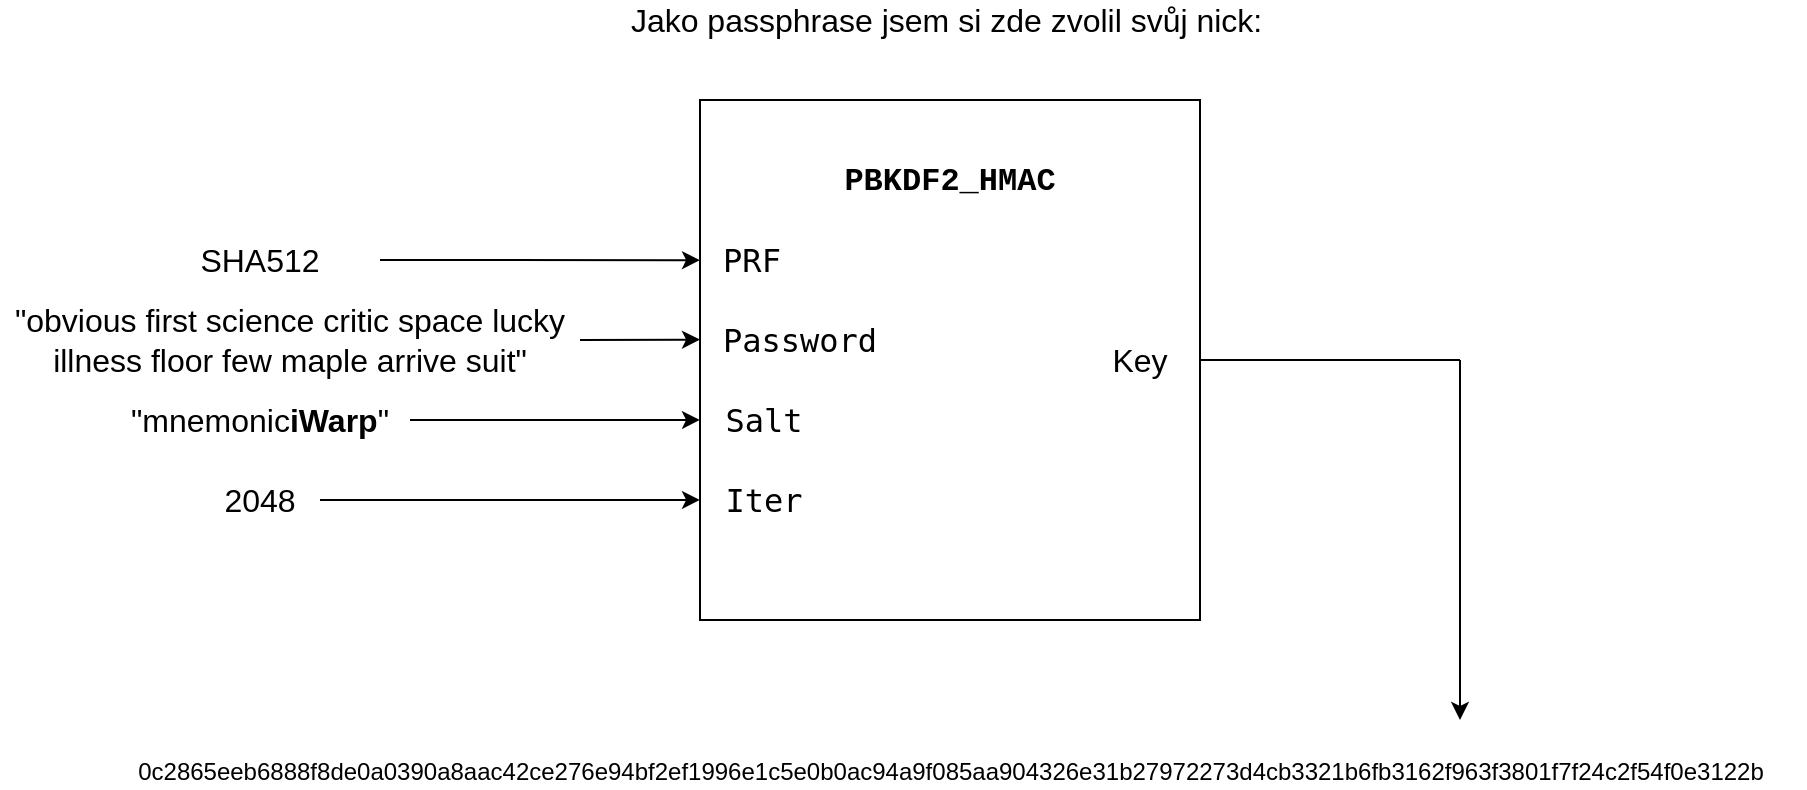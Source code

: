 <mxfile version="14.5.1" type="device"><diagram id="lM3cd9JXkfPZ450w8evN" name="Stránka-"><mxGraphModel dx="1088" dy="880" grid="1" gridSize="10" guides="1" tooltips="1" connect="1" arrows="1" fold="1" page="1" pageScale="1" pageWidth="1169" pageHeight="827" math="0" shadow="0"><root><mxCell id="0"/><mxCell id="1" parent="0"/><mxCell id="B518lKUp2D2pxXMdOdJu-6" value="" style="rounded=0;whiteSpace=wrap;html=1;labelBackgroundColor=none;fontSize=16;fontColor=#000000;" parent="1" vertex="1"><mxGeometry x="420" y="80" width="250" height="260" as="geometry"/></mxCell><mxCell id="B518lKUp2D2pxXMdOdJu-3" value="&lt;span style=&quot;font-family: consolas, &amp;quot;courier new&amp;quot;, monospace; font-size: 16px;&quot;&gt;PBKDF2_HMAC&lt;/span&gt;" style="text;html=1;strokeColor=none;fillColor=none;align=center;verticalAlign=middle;whiteSpace=wrap;rounded=0;labelBackgroundColor=none;fontStyle=1;fontSize=16;" parent="1" vertex="1"><mxGeometry x="495" y="110" width="100" height="20" as="geometry"/></mxCell><mxCell id="B518lKUp2D2pxXMdOdJu-4" value="&lt;pre&gt;Password&lt;/pre&gt;" style="text;html=1;strokeColor=none;fillColor=none;align=center;verticalAlign=middle;whiteSpace=wrap;rounded=0;labelBackgroundColor=none;fontSize=16;fontColor=#000000;" parent="1" vertex="1"><mxGeometry x="430" y="190" width="80" height="20" as="geometry"/></mxCell><mxCell id="B518lKUp2D2pxXMdOdJu-5" value="&lt;pre&gt;Salt&lt;/pre&gt;" style="text;html=1;strokeColor=none;fillColor=none;align=center;verticalAlign=middle;whiteSpace=wrap;rounded=0;labelBackgroundColor=none;fontSize=16;fontColor=#000000;" parent="1" vertex="1"><mxGeometry x="412" y="230" width="80" height="20" as="geometry"/></mxCell><mxCell id="B518lKUp2D2pxXMdOdJu-7" value="&lt;pre&gt;PRF&lt;/pre&gt;" style="text;html=1;strokeColor=none;fillColor=none;align=center;verticalAlign=middle;whiteSpace=wrap;rounded=0;labelBackgroundColor=none;fontSize=16;fontColor=#000000;" parent="1" vertex="1"><mxGeometry x="406" y="150" width="80" height="20" as="geometry"/></mxCell><mxCell id="B518lKUp2D2pxXMdOdJu-8" value="Key" style="text;html=1;strokeColor=none;fillColor=none;align=center;verticalAlign=middle;whiteSpace=wrap;rounded=0;labelBackgroundColor=none;fontSize=16;fontColor=#000000;" parent="1" vertex="1"><mxGeometry x="620" y="200" width="40" height="20" as="geometry"/></mxCell><mxCell id="B518lKUp2D2pxXMdOdJu-10" value="&lt;pre&gt;Iter&lt;/pre&gt;" style="text;html=1;strokeColor=none;fillColor=none;align=center;verticalAlign=middle;whiteSpace=wrap;rounded=0;labelBackgroundColor=none;fontSize=16;fontColor=#000000;" parent="1" vertex="1"><mxGeometry x="412" y="270" width="80" height="20" as="geometry"/></mxCell><mxCell id="B518lKUp2D2pxXMdOdJu-11" value="SHA512" style="text;html=1;strokeColor=none;fillColor=none;align=center;verticalAlign=middle;whiteSpace=wrap;rounded=0;labelBackgroundColor=none;fontSize=16;fontColor=#000000;" parent="1" vertex="1"><mxGeometry x="180" y="150" width="40" height="20" as="geometry"/></mxCell><mxCell id="B518lKUp2D2pxXMdOdJu-12" value="" style="endArrow=classic;html=1;fontSize=16;fontColor=#000000;entryX=-0.013;entryY=0.308;entryDx=0;entryDy=0;entryPerimeter=0;" parent="1" edge="1"><mxGeometry width="50" height="50" relative="1" as="geometry"><mxPoint x="260" y="160" as="sourcePoint"/><mxPoint x="420" y="160.08" as="targetPoint"/></mxGeometry></mxCell><mxCell id="B518lKUp2D2pxXMdOdJu-13" value="" style="endArrow=classic;html=1;fontSize=16;fontColor=#000000;entryX=-0.013;entryY=0.308;entryDx=0;entryDy=0;entryPerimeter=0;exitX=1;exitY=0.5;exitDx=0;exitDy=0;" parent="1" source="B518lKUp2D2pxXMdOdJu-17" edge="1"><mxGeometry width="50" height="50" relative="1" as="geometry"><mxPoint x="393.25" y="199.72" as="sourcePoint"/><mxPoint x="420" y="199.8" as="targetPoint"/></mxGeometry></mxCell><mxCell id="B518lKUp2D2pxXMdOdJu-14" value="" style="endArrow=classic;html=1;fontSize=16;fontColor=#000000;entryX=-0.013;entryY=0.308;entryDx=0;entryDy=0;entryPerimeter=0;" parent="1" source="B518lKUp2D2pxXMdOdJu-19" edge="1"><mxGeometry width="50" height="50" relative="1" as="geometry"><mxPoint x="393.25" y="239.86" as="sourcePoint"/><mxPoint x="420" y="239.94" as="targetPoint"/><Array as="points"><mxPoint x="413.25" y="240"/></Array></mxGeometry></mxCell><mxCell id="B518lKUp2D2pxXMdOdJu-15" value="" style="endArrow=classic;html=1;fontSize=16;fontColor=#000000;entryX=-0.013;entryY=0.308;entryDx=0;entryDy=0;entryPerimeter=0;" parent="1" edge="1"><mxGeometry width="50" height="50" relative="1" as="geometry"><mxPoint x="230" y="280" as="sourcePoint"/><mxPoint x="420" y="279.94" as="targetPoint"/></mxGeometry></mxCell><mxCell id="B518lKUp2D2pxXMdOdJu-16" value="2048" style="text;html=1;strokeColor=none;fillColor=none;align=center;verticalAlign=middle;whiteSpace=wrap;rounded=0;labelBackgroundColor=none;fontSize=16;fontColor=#000000;" parent="1" vertex="1"><mxGeometry x="180" y="270" width="40" height="20" as="geometry"/></mxCell><mxCell id="B518lKUp2D2pxXMdOdJu-17" value="&quot;obvious first science critic space lucky illness floor few maple arrive suit&quot;" style="text;html=1;strokeColor=none;fillColor=none;align=center;verticalAlign=middle;whiteSpace=wrap;rounded=0;labelBackgroundColor=none;fontSize=16;fontColor=#000000;" parent="1" vertex="1"><mxGeometry x="70" y="190" width="290" height="20" as="geometry"/></mxCell><mxCell id="B518lKUp2D2pxXMdOdJu-19" value="&quot;mnemonic&lt;b&gt;iWarp&lt;/b&gt;&quot;" style="text;html=1;strokeColor=none;fillColor=none;align=center;verticalAlign=middle;whiteSpace=wrap;rounded=0;labelBackgroundColor=none;fontSize=16;fontColor=#000000;" parent="1" vertex="1"><mxGeometry x="125" y="230" width="150" height="20" as="geometry"/></mxCell><mxCell id="B518lKUp2D2pxXMdOdJu-21" value="&lt;font style=&quot;font-size: 12px&quot;&gt;0c2865eeb6888f8de0a0390a8aac42ce276e94bf2ef1996e1c5e0b0ac94a9f085aa904326e31b27972273d4cb3321b6fb3162f963f3801f7f24c2f54f0e3122b&lt;/font&gt;" style="text;html=1;strokeColor=none;fillColor=none;align=center;verticalAlign=middle;whiteSpace=wrap;rounded=0;labelBackgroundColor=none;fontSize=16;fontColor=#000000;" parent="1" vertex="1"><mxGeometry x="117.5" y="404" width="855" height="20" as="geometry"/></mxCell><mxCell id="B518lKUp2D2pxXMdOdJu-23" value="" style="endArrow=classic;html=1;fontSize=16;fontColor=#000000;" parent="1" edge="1"><mxGeometry width="50" height="50" relative="1" as="geometry"><mxPoint x="800" y="210" as="sourcePoint"/><mxPoint x="800" y="390" as="targetPoint"/></mxGeometry></mxCell><mxCell id="B518lKUp2D2pxXMdOdJu-26" value="" style="endArrow=none;html=1;fontSize=16;fontColor=#000000;exitX=1;exitY=0.5;exitDx=0;exitDy=0;" parent="1" source="B518lKUp2D2pxXMdOdJu-6" edge="1"><mxGeometry width="50" height="50" relative="1" as="geometry"><mxPoint x="880" y="350" as="sourcePoint"/><mxPoint x="800" y="210" as="targetPoint"/></mxGeometry></mxCell><mxCell id="B518lKUp2D2pxXMdOdJu-28" value="Jako passphrase jsem si zde zvolil svůj nick:&amp;nbsp;" style="text;html=1;strokeColor=none;fillColor=none;align=center;verticalAlign=middle;whiteSpace=wrap;rounded=0;labelBackgroundColor=none;fontSize=16;fontColor=#000000;" parent="1" vertex="1"><mxGeometry x="287.5" y="30" width="515" height="20" as="geometry"/></mxCell></root></mxGraphModel></diagram></mxfile>